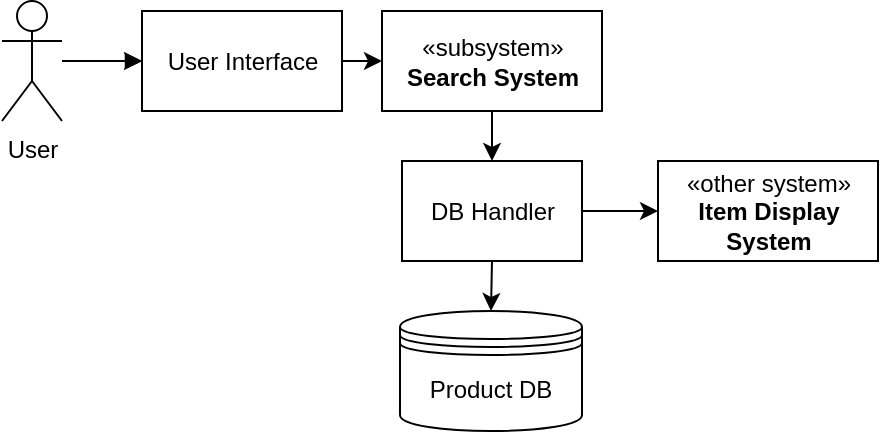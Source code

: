 <mxfile version="10.6.7" type="device"><diagram id="Myz9oXKFXugU9Ggl_K_i" name="Page-1"><mxGraphModel dx="1010" dy="501" grid="1" gridSize="10" guides="1" tooltips="1" connect="1" arrows="1" fold="1" page="1" pageScale="1" pageWidth="827" pageHeight="1169" math="0" shadow="0"><root><mxCell id="0"/><mxCell id="1" parent="0"/><mxCell id="48pc3CK4sbITwCf7wjHa-2" value="Product DB" style="shape=datastore;whiteSpace=wrap;html=1;" vertex="1" parent="1"><mxGeometry x="239" y="192.5" width="91" height="60" as="geometry"/></mxCell><mxCell id="48pc3CK4sbITwCf7wjHa-3" value="DB Handler" style="html=1;" vertex="1" parent="1"><mxGeometry x="240" y="117.5" width="90" height="50" as="geometry"/></mxCell><mxCell id="48pc3CK4sbITwCf7wjHa-7" value="" style="edgeStyle=orthogonalEdgeStyle;rounded=0;orthogonalLoop=1;jettySize=auto;html=1;" edge="1" parent="1" source="48pc3CK4sbITwCf7wjHa-8" target="48pc3CK4sbITwCf7wjHa-9"><mxGeometry relative="1" as="geometry"/></mxCell><mxCell id="48pc3CK4sbITwCf7wjHa-8" value="User" style="shape=umlActor;verticalLabelPosition=bottom;labelBackgroundColor=#ffffff;verticalAlign=top;html=1;" vertex="1" parent="1"><mxGeometry x="40" y="37.5" width="30" height="60" as="geometry"/></mxCell><mxCell id="48pc3CK4sbITwCf7wjHa-9" value="User Interface" style="html=1;" vertex="1" parent="1"><mxGeometry x="110" y="42.5" width="100" height="50" as="geometry"/></mxCell><mxCell id="48pc3CK4sbITwCf7wjHa-10" value="" style="endArrow=block;startArrow=none;endFill=1;startFill=0;html=1;entryX=0;entryY=0.5;entryDx=0;entryDy=0;" edge="1" parent="1" target="48pc3CK4sbITwCf7wjHa-9"><mxGeometry width="160" relative="1" as="geometry"><mxPoint x="70" y="67.5" as="sourcePoint"/><mxPoint x="260" y="147.5" as="targetPoint"/></mxGeometry></mxCell><mxCell id="48pc3CK4sbITwCf7wjHa-16" value="«subsystem»&lt;br&gt;&lt;b&gt;Search System&lt;/b&gt;&lt;br&gt;" style="html=1;" vertex="1" parent="1"><mxGeometry x="230" y="42.5" width="110" height="50" as="geometry"/></mxCell><mxCell id="48pc3CK4sbITwCf7wjHa-17" value="" style="endArrow=classic;html=1;exitX=1;exitY=0.5;exitDx=0;exitDy=0;entryX=0;entryY=0.5;entryDx=0;entryDy=0;" edge="1" parent="1" source="48pc3CK4sbITwCf7wjHa-9" target="48pc3CK4sbITwCf7wjHa-16"><mxGeometry width="50" height="50" relative="1" as="geometry"><mxPoint x="210" y="42.5" as="sourcePoint"/><mxPoint x="260" y="-7.5" as="targetPoint"/></mxGeometry></mxCell><mxCell id="48pc3CK4sbITwCf7wjHa-22" value="«other system»&lt;br&gt;&lt;b&gt;Item Display&lt;br&gt;System&lt;/b&gt;" style="html=1;" vertex="1" parent="1"><mxGeometry x="368" y="117.5" width="110" height="50" as="geometry"/></mxCell><mxCell id="48pc3CK4sbITwCf7wjHa-26" value="" style="endArrow=classic;html=1;exitX=0.5;exitY=1;exitDx=0;exitDy=0;entryX=0.5;entryY=0;entryDx=0;entryDy=0;" edge="1" parent="1" source="48pc3CK4sbITwCf7wjHa-16" target="48pc3CK4sbITwCf7wjHa-3"><mxGeometry width="50" height="50" relative="1" as="geometry"><mxPoint x="370" y="122.5" as="sourcePoint"/><mxPoint x="420" y="72.5" as="targetPoint"/></mxGeometry></mxCell><mxCell id="48pc3CK4sbITwCf7wjHa-27" value="" style="endArrow=classic;html=1;exitX=0.5;exitY=1;exitDx=0;exitDy=0;entryX=0.5;entryY=0;entryDx=0;entryDy=0;" edge="1" parent="1" source="48pc3CK4sbITwCf7wjHa-3" target="48pc3CK4sbITwCf7wjHa-2"><mxGeometry width="50" height="50" relative="1" as="geometry"><mxPoint x="190" y="202.5" as="sourcePoint"/><mxPoint x="240" y="152.5" as="targetPoint"/></mxGeometry></mxCell><mxCell id="48pc3CK4sbITwCf7wjHa-28" value="" style="endArrow=classic;html=1;exitX=1;exitY=0.5;exitDx=0;exitDy=0;entryX=0;entryY=0.5;entryDx=0;entryDy=0;" edge="1" parent="1" source="48pc3CK4sbITwCf7wjHa-3" target="48pc3CK4sbITwCf7wjHa-22"><mxGeometry width="50" height="50" relative="1" as="geometry"><mxPoint x="340" y="142.5" as="sourcePoint"/><mxPoint x="390" y="92.5" as="targetPoint"/></mxGeometry></mxCell></root></mxGraphModel></diagram></mxfile>